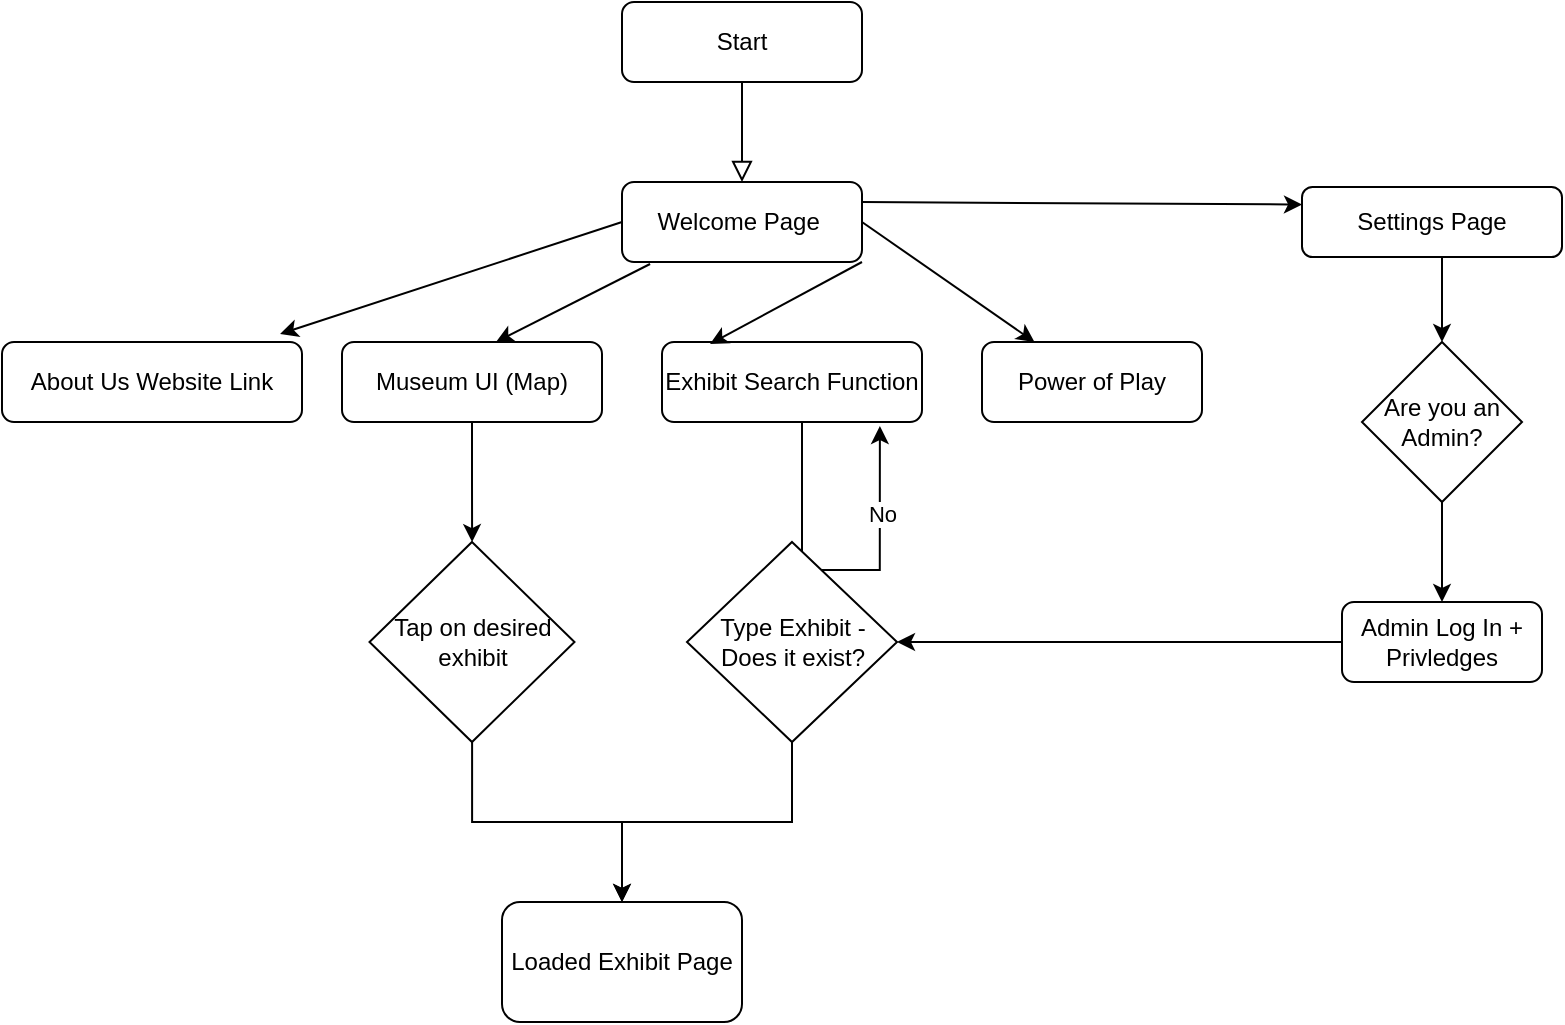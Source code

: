 <mxfile version="23.1.2" type="github">
  <diagram id="C5RBs43oDa-KdzZeNtuy" name="Page-1">
    <mxGraphModel dx="1393" dy="789" grid="1" gridSize="10" guides="1" tooltips="1" connect="1" arrows="1" fold="1" page="1" pageScale="1" pageWidth="827" pageHeight="1169" math="0" shadow="0">
      <root>
        <mxCell id="WIyWlLk6GJQsqaUBKTNV-0" />
        <mxCell id="WIyWlLk6GJQsqaUBKTNV-1" parent="WIyWlLk6GJQsqaUBKTNV-0" />
        <mxCell id="WIyWlLk6GJQsqaUBKTNV-2" value="" style="rounded=0;html=1;jettySize=auto;orthogonalLoop=1;fontSize=11;endArrow=block;endFill=0;endSize=8;strokeWidth=1;shadow=0;labelBackgroundColor=none;edgeStyle=orthogonalEdgeStyle;" parent="WIyWlLk6GJQsqaUBKTNV-1" source="WIyWlLk6GJQsqaUBKTNV-3" edge="1">
          <mxGeometry relative="1" as="geometry">
            <mxPoint x="400" y="110" as="targetPoint" />
          </mxGeometry>
        </mxCell>
        <mxCell id="WIyWlLk6GJQsqaUBKTNV-3" value="Start" style="rounded=1;whiteSpace=wrap;html=1;fontSize=12;glass=0;strokeWidth=1;shadow=0;" parent="WIyWlLk6GJQsqaUBKTNV-1" vertex="1">
          <mxGeometry x="340" y="20" width="120" height="40" as="geometry" />
        </mxCell>
        <mxCell id="WIyWlLk6GJQsqaUBKTNV-11" value="Welcome Page&amp;nbsp;" style="rounded=1;whiteSpace=wrap;html=1;fontSize=12;glass=0;strokeWidth=1;shadow=0;" parent="WIyWlLk6GJQsqaUBKTNV-1" vertex="1">
          <mxGeometry x="340" y="110" width="120" height="40" as="geometry" />
        </mxCell>
        <mxCell id="AAn4FDUfYzvQHadsMYfm-1" value="About Us Website Link" style="rounded=1;whiteSpace=wrap;html=1;" vertex="1" parent="WIyWlLk6GJQsqaUBKTNV-1">
          <mxGeometry x="30" y="190" width="150" height="40" as="geometry" />
        </mxCell>
        <mxCell id="AAn4FDUfYzvQHadsMYfm-3" value="" style="endArrow=classic;html=1;rounded=0;entryX=0.927;entryY=-0.1;entryDx=0;entryDy=0;entryPerimeter=0;" edge="1" parent="WIyWlLk6GJQsqaUBKTNV-1" target="AAn4FDUfYzvQHadsMYfm-1">
          <mxGeometry width="50" height="50" relative="1" as="geometry">
            <mxPoint x="340" y="130" as="sourcePoint" />
            <mxPoint x="280" y="190" as="targetPoint" />
          </mxGeometry>
        </mxCell>
        <mxCell id="AAn4FDUfYzvQHadsMYfm-21" value="" style="edgeStyle=orthogonalEdgeStyle;rounded=0;orthogonalLoop=1;jettySize=auto;html=1;" edge="1" parent="WIyWlLk6GJQsqaUBKTNV-1" source="AAn4FDUfYzvQHadsMYfm-4" target="AAn4FDUfYzvQHadsMYfm-20">
          <mxGeometry relative="1" as="geometry" />
        </mxCell>
        <mxCell id="AAn4FDUfYzvQHadsMYfm-4" value="Museum UI (Map)" style="rounded=1;whiteSpace=wrap;html=1;" vertex="1" parent="WIyWlLk6GJQsqaUBKTNV-1">
          <mxGeometry x="200" y="190" width="130" height="40" as="geometry" />
        </mxCell>
        <mxCell id="AAn4FDUfYzvQHadsMYfm-5" value="" style="endArrow=classic;html=1;rounded=0;entryX=0.592;entryY=0;entryDx=0;entryDy=0;entryPerimeter=0;exitX=0.117;exitY=1.025;exitDx=0;exitDy=0;exitPerimeter=0;" edge="1" parent="WIyWlLk6GJQsqaUBKTNV-1" source="WIyWlLk6GJQsqaUBKTNV-11" target="AAn4FDUfYzvQHadsMYfm-4">
          <mxGeometry width="50" height="50" relative="1" as="geometry">
            <mxPoint x="399.5" y="150" as="sourcePoint" />
            <mxPoint x="400" y="190" as="targetPoint" />
          </mxGeometry>
        </mxCell>
        <mxCell id="AAn4FDUfYzvQHadsMYfm-6" value="" style="endArrow=classic;html=1;rounded=0;" edge="1" parent="WIyWlLk6GJQsqaUBKTNV-1" target="AAn4FDUfYzvQHadsMYfm-7">
          <mxGeometry width="50" height="50" relative="1" as="geometry">
            <mxPoint x="460" y="130" as="sourcePoint" />
            <mxPoint x="540" y="190" as="targetPoint" />
          </mxGeometry>
        </mxCell>
        <mxCell id="AAn4FDUfYzvQHadsMYfm-7" value="Power of Play" style="rounded=1;whiteSpace=wrap;html=1;" vertex="1" parent="WIyWlLk6GJQsqaUBKTNV-1">
          <mxGeometry x="520" y="190" width="110" height="40" as="geometry" />
        </mxCell>
        <mxCell id="AAn4FDUfYzvQHadsMYfm-23" value="" style="edgeStyle=orthogonalEdgeStyle;rounded=0;orthogonalLoop=1;jettySize=auto;html=1;entryX=0.838;entryY=1.05;entryDx=0;entryDy=0;entryPerimeter=0;" edge="1" parent="WIyWlLk6GJQsqaUBKTNV-1" target="AAn4FDUfYzvQHadsMYfm-8">
          <mxGeometry relative="1" as="geometry">
            <mxPoint x="430" y="220" as="sourcePoint" />
            <mxPoint x="470" y="250" as="targetPoint" />
            <Array as="points">
              <mxPoint x="430" y="304" />
              <mxPoint x="469" y="304" />
            </Array>
          </mxGeometry>
        </mxCell>
        <mxCell id="AAn4FDUfYzvQHadsMYfm-24" value="No" style="edgeLabel;html=1;align=center;verticalAlign=middle;resizable=0;points=[];" vertex="1" connectable="0" parent="AAn4FDUfYzvQHadsMYfm-23">
          <mxGeometry x="0.548" y="3" relative="1" as="geometry">
            <mxPoint x="4" as="offset" />
          </mxGeometry>
        </mxCell>
        <mxCell id="AAn4FDUfYzvQHadsMYfm-8" value="Exhibit Search Function" style="rounded=1;whiteSpace=wrap;html=1;" vertex="1" parent="WIyWlLk6GJQsqaUBKTNV-1">
          <mxGeometry x="360" y="190" width="130" height="40" as="geometry" />
        </mxCell>
        <mxCell id="AAn4FDUfYzvQHadsMYfm-9" value="" style="endArrow=classic;html=1;rounded=0;entryX=0.185;entryY=0.025;entryDx=0;entryDy=0;entryPerimeter=0;" edge="1" parent="WIyWlLk6GJQsqaUBKTNV-1" target="AAn4FDUfYzvQHadsMYfm-8">
          <mxGeometry width="50" height="50" relative="1" as="geometry">
            <mxPoint x="460" y="150" as="sourcePoint" />
            <mxPoint x="500" y="210" as="targetPoint" />
          </mxGeometry>
        </mxCell>
        <mxCell id="AAn4FDUfYzvQHadsMYfm-10" value="Settings Page" style="rounded=1;whiteSpace=wrap;html=1;" vertex="1" parent="WIyWlLk6GJQsqaUBKTNV-1">
          <mxGeometry x="680" y="112.5" width="130" height="35" as="geometry" />
        </mxCell>
        <mxCell id="AAn4FDUfYzvQHadsMYfm-11" value="" style="endArrow=classic;html=1;rounded=0;entryX=0;entryY=0.25;entryDx=0;entryDy=0;" edge="1" parent="WIyWlLk6GJQsqaUBKTNV-1" target="AAn4FDUfYzvQHadsMYfm-10">
          <mxGeometry width="50" height="50" relative="1" as="geometry">
            <mxPoint x="460" y="120" as="sourcePoint" />
            <mxPoint x="510" y="70" as="targetPoint" />
          </mxGeometry>
        </mxCell>
        <mxCell id="AAn4FDUfYzvQHadsMYfm-12" value="" style="endArrow=classic;html=1;rounded=0;entryX=0.5;entryY=0;entryDx=0;entryDy=0;" edge="1" parent="WIyWlLk6GJQsqaUBKTNV-1" target="AAn4FDUfYzvQHadsMYfm-13">
          <mxGeometry width="50" height="50" relative="1" as="geometry">
            <mxPoint x="750" y="147.5" as="sourcePoint" />
            <mxPoint x="750" y="207.5" as="targetPoint" />
          </mxGeometry>
        </mxCell>
        <mxCell id="AAn4FDUfYzvQHadsMYfm-16" value="" style="edgeStyle=orthogonalEdgeStyle;rounded=0;orthogonalLoop=1;jettySize=auto;html=1;" edge="1" parent="WIyWlLk6GJQsqaUBKTNV-1" source="AAn4FDUfYzvQHadsMYfm-13" target="AAn4FDUfYzvQHadsMYfm-15">
          <mxGeometry relative="1" as="geometry" />
        </mxCell>
        <mxCell id="AAn4FDUfYzvQHadsMYfm-13" value="Are you an Admin?" style="rhombus;whiteSpace=wrap;html=1;" vertex="1" parent="WIyWlLk6GJQsqaUBKTNV-1">
          <mxGeometry x="710" y="190" width="80" height="80" as="geometry" />
        </mxCell>
        <mxCell id="AAn4FDUfYzvQHadsMYfm-29" value="" style="edgeStyle=orthogonalEdgeStyle;rounded=0;orthogonalLoop=1;jettySize=auto;html=1;entryX=1;entryY=0.5;entryDx=0;entryDy=0;" edge="1" parent="WIyWlLk6GJQsqaUBKTNV-1" source="AAn4FDUfYzvQHadsMYfm-15" target="AAn4FDUfYzvQHadsMYfm-22">
          <mxGeometry relative="1" as="geometry">
            <mxPoint x="620" y="350" as="targetPoint" />
          </mxGeometry>
        </mxCell>
        <mxCell id="AAn4FDUfYzvQHadsMYfm-15" value="Admin Log In + Privledges" style="rounded=1;whiteSpace=wrap;html=1;" vertex="1" parent="WIyWlLk6GJQsqaUBKTNV-1">
          <mxGeometry x="700" y="320" width="100" height="40" as="geometry" />
        </mxCell>
        <mxCell id="AAn4FDUfYzvQHadsMYfm-26" value="" style="edgeStyle=orthogonalEdgeStyle;rounded=0;orthogonalLoop=1;jettySize=auto;html=1;" edge="1" parent="WIyWlLk6GJQsqaUBKTNV-1" source="AAn4FDUfYzvQHadsMYfm-20" target="AAn4FDUfYzvQHadsMYfm-25">
          <mxGeometry relative="1" as="geometry" />
        </mxCell>
        <mxCell id="AAn4FDUfYzvQHadsMYfm-20" value="Tap on desired exhibit" style="rhombus;whiteSpace=wrap;html=1;" vertex="1" parent="WIyWlLk6GJQsqaUBKTNV-1">
          <mxGeometry x="213.75" y="290" width="102.5" height="100" as="geometry" />
        </mxCell>
        <mxCell id="AAn4FDUfYzvQHadsMYfm-27" value="" style="edgeStyle=orthogonalEdgeStyle;rounded=0;orthogonalLoop=1;jettySize=auto;html=1;" edge="1" parent="WIyWlLk6GJQsqaUBKTNV-1" source="AAn4FDUfYzvQHadsMYfm-22" target="AAn4FDUfYzvQHadsMYfm-25">
          <mxGeometry relative="1" as="geometry" />
        </mxCell>
        <mxCell id="AAn4FDUfYzvQHadsMYfm-22" value="Type Exhibit - Does it exist?" style="rhombus;whiteSpace=wrap;html=1;" vertex="1" parent="WIyWlLk6GJQsqaUBKTNV-1">
          <mxGeometry x="372.5" y="290" width="105" height="100" as="geometry" />
        </mxCell>
        <mxCell id="AAn4FDUfYzvQHadsMYfm-25" value="Loaded Exhibit Page" style="rounded=1;whiteSpace=wrap;html=1;" vertex="1" parent="WIyWlLk6GJQsqaUBKTNV-1">
          <mxGeometry x="280" y="470" width="120" height="60" as="geometry" />
        </mxCell>
      </root>
    </mxGraphModel>
  </diagram>
</mxfile>
